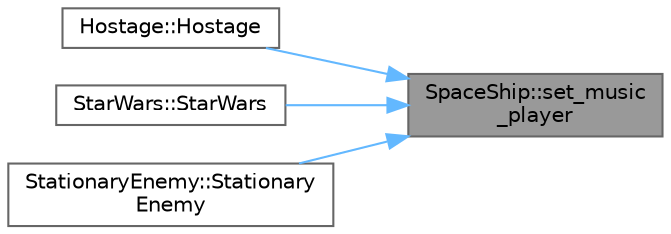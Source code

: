 digraph "SpaceShip::set_music_player"
{
 // LATEX_PDF_SIZE
  bgcolor="transparent";
  edge [fontname=Helvetica,fontsize=10,labelfontname=Helvetica,labelfontsize=10];
  node [fontname=Helvetica,fontsize=10,shape=box,height=0.2,width=0.4];
  rankdir="RL";
  Node1 [id="Node000001",label="SpaceShip::set_music\l_player",height=0.2,width=0.4,color="gray40", fillcolor="grey60", style="filled", fontcolor="black",tooltip=" "];
  Node1 -> Node2 [id="edge1_Node000001_Node000002",dir="back",color="steelblue1",style="solid",tooltip=" "];
  Node2 [id="Node000002",label="Hostage::Hostage",height=0.2,width=0.4,color="grey40", fillcolor="white", style="filled",URL="$class_hostage.html#a7a798ee90a2a20eba32665425e5f602f",tooltip=" "];
  Node1 -> Node3 [id="edge2_Node000001_Node000003",dir="back",color="steelblue1",style="solid",tooltip=" "];
  Node3 [id="Node000003",label="StarWars::StarWars",height=0.2,width=0.4,color="grey40", fillcolor="white", style="filled",URL="$class_star_wars.html#addd9bb9e113c60137f61a58aa9bc2dde",tooltip=" "];
  Node1 -> Node4 [id="edge3_Node000001_Node000004",dir="back",color="steelblue1",style="solid",tooltip=" "];
  Node4 [id="Node000004",label="StationaryEnemy::Stationary\lEnemy",height=0.2,width=0.4,color="grey40", fillcolor="white", style="filled",URL="$class_stationary_enemy.html#ac715324396ae6543640811c992a99787",tooltip=" "];
}
